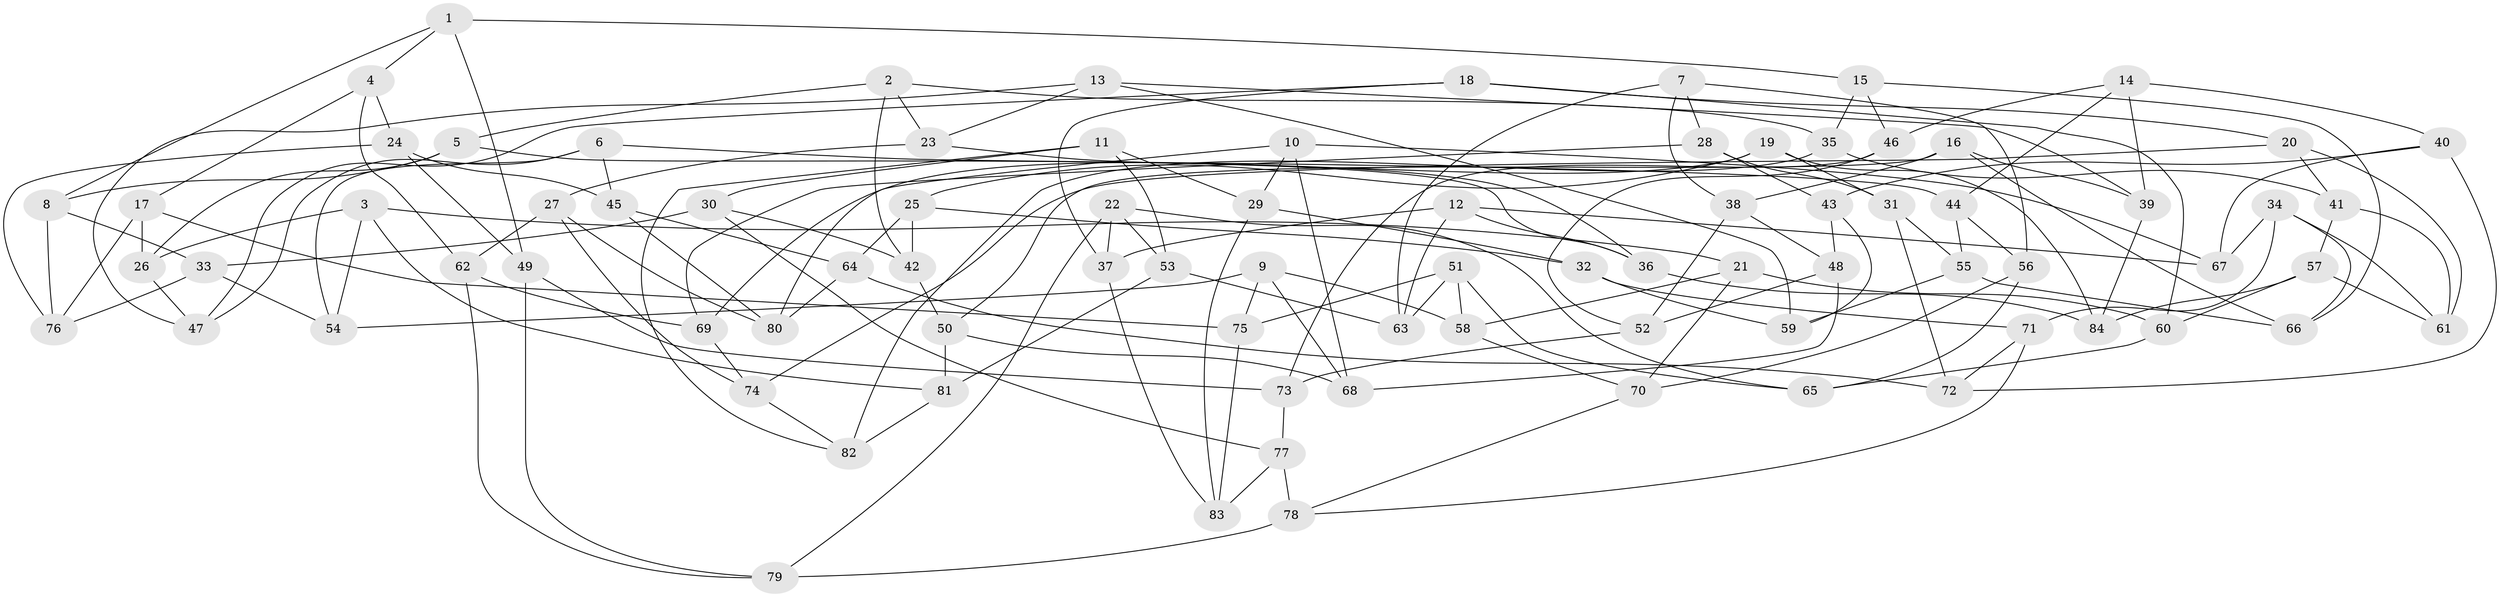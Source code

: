// Generated by graph-tools (version 1.1) at 2025/50/03/09/25 03:50:45]
// undirected, 84 vertices, 168 edges
graph export_dot {
graph [start="1"]
  node [color=gray90,style=filled];
  1;
  2;
  3;
  4;
  5;
  6;
  7;
  8;
  9;
  10;
  11;
  12;
  13;
  14;
  15;
  16;
  17;
  18;
  19;
  20;
  21;
  22;
  23;
  24;
  25;
  26;
  27;
  28;
  29;
  30;
  31;
  32;
  33;
  34;
  35;
  36;
  37;
  38;
  39;
  40;
  41;
  42;
  43;
  44;
  45;
  46;
  47;
  48;
  49;
  50;
  51;
  52;
  53;
  54;
  55;
  56;
  57;
  58;
  59;
  60;
  61;
  62;
  63;
  64;
  65;
  66;
  67;
  68;
  69;
  70;
  71;
  72;
  73;
  74;
  75;
  76;
  77;
  78;
  79;
  80;
  81;
  82;
  83;
  84;
  1 -- 15;
  1 -- 49;
  1 -- 8;
  1 -- 4;
  2 -- 5;
  2 -- 42;
  2 -- 23;
  2 -- 35;
  3 -- 26;
  3 -- 54;
  3 -- 81;
  3 -- 21;
  4 -- 17;
  4 -- 62;
  4 -- 24;
  5 -- 8;
  5 -- 26;
  5 -- 36;
  6 -- 54;
  6 -- 47;
  6 -- 45;
  6 -- 44;
  7 -- 63;
  7 -- 38;
  7 -- 56;
  7 -- 28;
  8 -- 76;
  8 -- 33;
  9 -- 58;
  9 -- 75;
  9 -- 68;
  9 -- 54;
  10 -- 67;
  10 -- 80;
  10 -- 29;
  10 -- 68;
  11 -- 29;
  11 -- 53;
  11 -- 30;
  11 -- 82;
  12 -- 36;
  12 -- 67;
  12 -- 37;
  12 -- 63;
  13 -- 59;
  13 -- 23;
  13 -- 39;
  13 -- 47;
  14 -- 46;
  14 -- 40;
  14 -- 39;
  14 -- 44;
  15 -- 35;
  15 -- 46;
  15 -- 66;
  16 -- 39;
  16 -- 38;
  16 -- 66;
  16 -- 50;
  17 -- 26;
  17 -- 75;
  17 -- 76;
  18 -- 47;
  18 -- 37;
  18 -- 60;
  18 -- 20;
  19 -- 69;
  19 -- 25;
  19 -- 31;
  19 -- 84;
  20 -- 61;
  20 -- 74;
  20 -- 41;
  21 -- 58;
  21 -- 60;
  21 -- 70;
  22 -- 37;
  22 -- 53;
  22 -- 65;
  22 -- 79;
  23 -- 36;
  23 -- 27;
  24 -- 76;
  24 -- 49;
  24 -- 45;
  25 -- 64;
  25 -- 42;
  25 -- 32;
  26 -- 47;
  27 -- 62;
  27 -- 74;
  27 -- 80;
  28 -- 69;
  28 -- 31;
  28 -- 43;
  29 -- 32;
  29 -- 83;
  30 -- 42;
  30 -- 33;
  30 -- 77;
  31 -- 72;
  31 -- 55;
  32 -- 59;
  32 -- 71;
  33 -- 54;
  33 -- 76;
  34 -- 67;
  34 -- 71;
  34 -- 61;
  34 -- 66;
  35 -- 82;
  35 -- 41;
  36 -- 84;
  37 -- 83;
  38 -- 48;
  38 -- 52;
  39 -- 84;
  40 -- 72;
  40 -- 67;
  40 -- 43;
  41 -- 61;
  41 -- 57;
  42 -- 50;
  43 -- 59;
  43 -- 48;
  44 -- 55;
  44 -- 56;
  45 -- 64;
  45 -- 80;
  46 -- 52;
  46 -- 73;
  48 -- 68;
  48 -- 52;
  49 -- 73;
  49 -- 79;
  50 -- 68;
  50 -- 81;
  51 -- 58;
  51 -- 65;
  51 -- 75;
  51 -- 63;
  52 -- 73;
  53 -- 63;
  53 -- 81;
  55 -- 66;
  55 -- 59;
  56 -- 65;
  56 -- 70;
  57 -- 60;
  57 -- 61;
  57 -- 84;
  58 -- 70;
  60 -- 65;
  62 -- 69;
  62 -- 79;
  64 -- 80;
  64 -- 72;
  69 -- 74;
  70 -- 78;
  71 -- 72;
  71 -- 78;
  73 -- 77;
  74 -- 82;
  75 -- 83;
  77 -- 83;
  77 -- 78;
  78 -- 79;
  81 -- 82;
}
